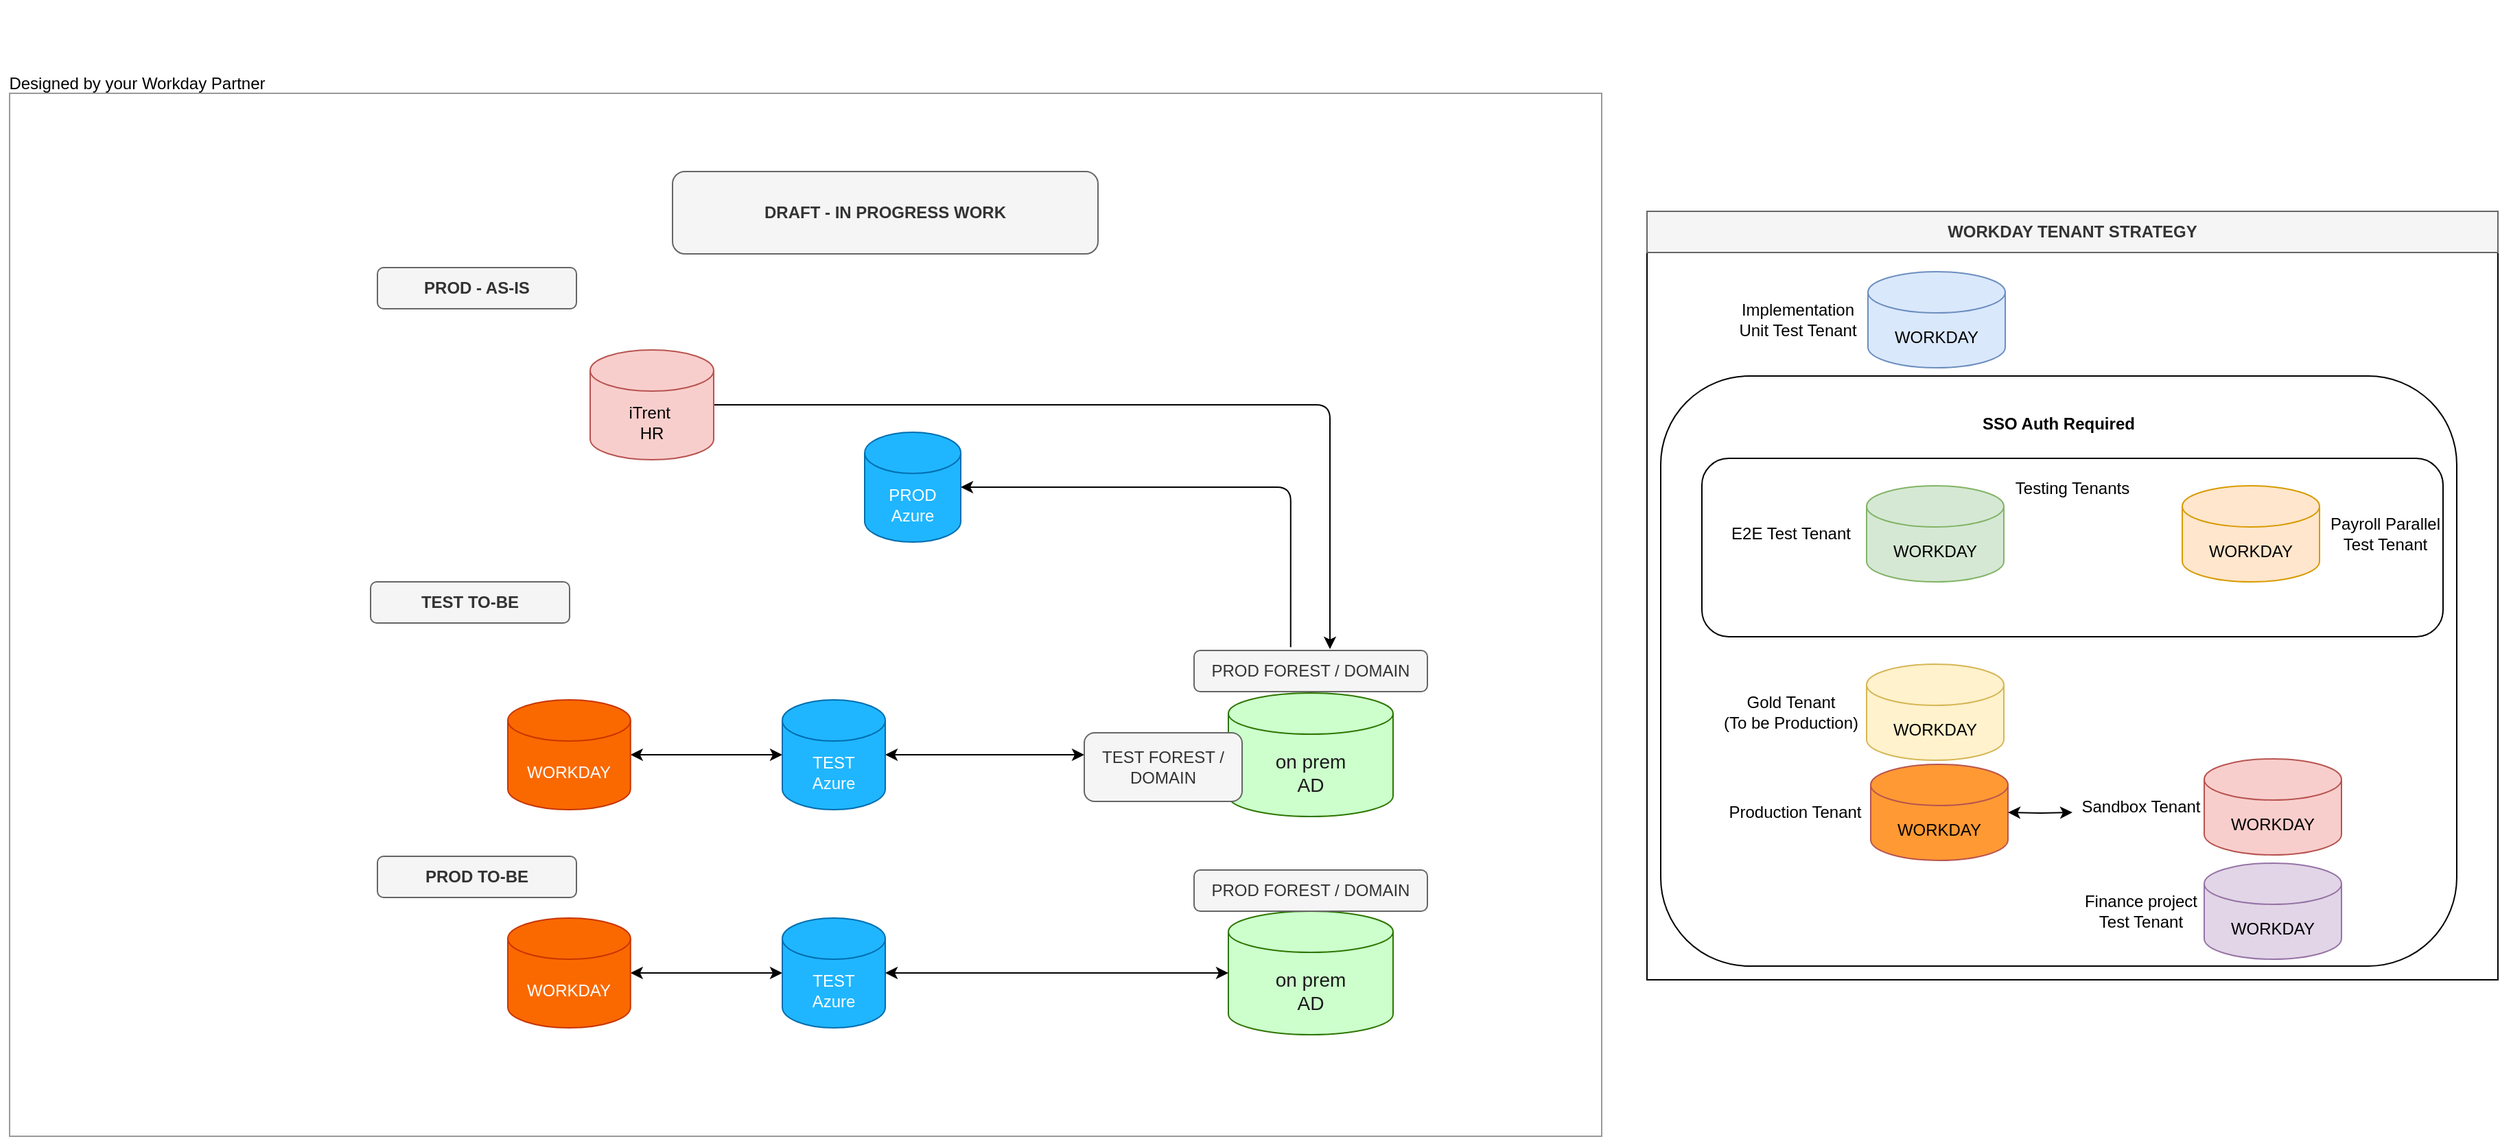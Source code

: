 <mxfile version="24.7.6">
  <diagram name="Page-1" id="qW4FM8de-haLVR3ZVpO4">
    <mxGraphModel dx="3612" dy="1029" grid="1" gridSize="10" guides="1" tooltips="1" connect="1" arrows="1" fold="1" page="1" pageScale="1" pageWidth="850" pageHeight="1100" math="0" shadow="0">
      <root>
        <mxCell id="0" />
        <mxCell id="1" parent="0" />
        <mxCell id="s1ins70xxQBHLW0Mm97k-34" value="Testing Tenants&lt;div&gt;&lt;br&gt;&lt;/div&gt;&lt;div&gt;&lt;br&gt;&lt;/div&gt;&lt;div&gt;&lt;br&gt;&lt;/div&gt;&lt;div&gt;&lt;br&gt;&lt;/div&gt;&lt;div&gt;&lt;br&gt;&lt;/div&gt;&lt;div&gt;&lt;br&gt;&lt;/div&gt;" style="rounded=1;whiteSpace=wrap;html=1;fillColor=none;" vertex="1" parent="1">
          <mxGeometry x="-80" y="681" width="540" height="149" as="geometry" />
        </mxCell>
        <mxCell id="s1ins70xxQBHLW0Mm97k-7" value="" style="rounded=0;whiteSpace=wrap;html=1;fillColor=none;" vertex="1" parent="1">
          <mxGeometry x="-120" y="380" width="620" height="530" as="geometry" />
        </mxCell>
        <mxCell id="glTwvj8LsIBbesMKPPo8-31" value="&lt;b&gt;SSO Auth Required&lt;/b&gt;&lt;div&gt;&lt;b&gt;&lt;br&gt;&lt;/b&gt;&lt;/div&gt;&lt;div&gt;&lt;b&gt;&lt;br&gt;&lt;/b&gt;&lt;/div&gt;&lt;div&gt;&lt;b&gt;&lt;br&gt;&lt;/b&gt;&lt;/div&gt;&lt;div&gt;&lt;b&gt;&lt;br&gt;&lt;/b&gt;&lt;/div&gt;&lt;div&gt;&lt;b&gt;&lt;br&gt;&lt;/b&gt;&lt;/div&gt;&lt;div&gt;&lt;b&gt;&lt;br&gt;&lt;/b&gt;&lt;/div&gt;&lt;div&gt;&lt;b&gt;&lt;br&gt;&lt;/b&gt;&lt;/div&gt;&lt;div&gt;&lt;b&gt;&lt;br&gt;&lt;/b&gt;&lt;/div&gt;&lt;div&gt;&lt;b&gt;&lt;br&gt;&lt;/b&gt;&lt;/div&gt;&lt;div&gt;&lt;b&gt;&lt;br&gt;&lt;/b&gt;&lt;/div&gt;&lt;div&gt;&lt;b&gt;&lt;br&gt;&lt;/b&gt;&lt;/div&gt;&lt;div&gt;&lt;b&gt;&lt;br&gt;&lt;/b&gt;&lt;/div&gt;&lt;div&gt;&lt;b&gt;&lt;br&gt;&lt;/b&gt;&lt;/div&gt;&lt;div&gt;&lt;b&gt;&lt;br&gt;&lt;/b&gt;&lt;/div&gt;&lt;div&gt;&lt;b&gt;&lt;br&gt;&lt;/b&gt;&lt;/div&gt;&lt;div&gt;&lt;b&gt;&lt;br&gt;&lt;/b&gt;&lt;/div&gt;&lt;div&gt;&lt;b&gt;&lt;br&gt;&lt;/b&gt;&lt;/div&gt;&lt;div&gt;&lt;b&gt;&lt;br&gt;&lt;/b&gt;&lt;/div&gt;&lt;div&gt;&lt;b&gt;&lt;br&gt;&lt;/b&gt;&lt;/div&gt;&lt;div&gt;&lt;b&gt;&lt;br&gt;&lt;/b&gt;&lt;/div&gt;&lt;div&gt;&lt;b&gt;&lt;br&gt;&lt;/b&gt;&lt;/div&gt;&lt;div&gt;&lt;b&gt;&lt;br&gt;&lt;/b&gt;&lt;/div&gt;&lt;div&gt;&lt;b&gt;&lt;br&gt;&lt;/b&gt;&lt;/div&gt;&lt;div&gt;&lt;b&gt;&lt;br&gt;&lt;/b&gt;&lt;/div&gt;&lt;div&gt;&lt;br&gt;&lt;/div&gt;" style="rounded=1;whiteSpace=wrap;html=1;" parent="1" vertex="1">
          <mxGeometry x="-110" y="470" width="580" height="430" as="geometry" />
        </mxCell>
        <mxCell id="glTwvj8LsIBbesMKPPo8-1" value="&lt;font color=&quot;#1a1a1a&quot; style=&quot;font-size: 14px;&quot;&gt;on prem&lt;/font&gt;&lt;div style=&quot;font-size: 14px;&quot;&gt;&lt;font color=&quot;#1a1a1a&quot;&gt;AD&lt;/font&gt;&lt;/div&gt;" style="shape=cylinder3;whiteSpace=wrap;html=1;boundedLbl=1;backgroundOutline=1;size=15;fillColor=#CCFFCC;fontColor=#ffffff;strokeColor=#2D7600;" parent="1" vertex="1">
          <mxGeometry x="-425" y="701" width="120" height="90" as="geometry" />
        </mxCell>
        <mxCell id="s1ins70xxQBHLW0Mm97k-14" value="" style="shape=image;verticalLabelPosition=bottom;labelBackgroundColor=default;verticalAlign=top;aspect=fixed;imageAspect=0;image=https://cdn.freelogovectors.net/wp-content/uploads/2020/09/kainos-logo.png;" vertex="1" parent="1">
          <mxGeometry x="-1290" y="210" width="140" height="32.2" as="geometry" />
        </mxCell>
        <mxCell id="s1ins70xxQBHLW0Mm97k-9" style="edgeStyle=orthogonalEdgeStyle;rounded=0;orthogonalLoop=1;jettySize=auto;html=1;startArrow=classic;startFill=1;" edge="1" parent="1" source="glTwvj8LsIBbesMKPPo8-2">
          <mxGeometry relative="1" as="geometry">
            <mxPoint x="-750" y="746" as="targetPoint" />
          </mxGeometry>
        </mxCell>
        <mxCell id="s1ins70xxQBHLW0Mm97k-15" value="Designed by your Workday Partner" style="text;html=1;align=center;verticalAlign=middle;whiteSpace=wrap;rounded=0;" vertex="1" parent="1">
          <mxGeometry x="-1320" y="242.0" width="200" height="30" as="geometry" />
        </mxCell>
        <mxCell id="glTwvj8LsIBbesMKPPo8-2" value="&lt;font color=&quot;#ffffff&quot;&gt;WORKDAY&lt;/font&gt;" style="shape=cylinder3;whiteSpace=wrap;html=1;boundedLbl=1;backgroundOutline=1;size=15;fillColor=#fa6800;fontColor=#000000;strokeColor=#C73500;" parent="1" vertex="1">
          <mxGeometry x="-950" y="706" width="89.38" height="80" as="geometry" />
        </mxCell>
        <mxCell id="s1ins70xxQBHLW0Mm97k-16" style="edgeStyle=orthogonalEdgeStyle;rounded=0;orthogonalLoop=1;jettySize=auto;html=1;startArrow=classic;startFill=1;" edge="1" parent="1" source="glTwvj8LsIBbesMKPPo8-15">
          <mxGeometry relative="1" as="geometry">
            <mxPoint x="-530" y="746" as="targetPoint" />
          </mxGeometry>
        </mxCell>
        <mxCell id="glTwvj8LsIBbesMKPPo8-4" style="edgeStyle=orthogonalEdgeStyle;rounded=1;orthogonalLoop=1;jettySize=auto;html=1;startArrow=classic;startFill=1;endArrow=none;endFill=0;curved=0;entryX=0.414;entryY=-0.081;entryDx=0;entryDy=0;entryPerimeter=0;" parent="1" source="glTwvj8LsIBbesMKPPo8-3" target="glTwvj8LsIBbesMKPPo8-13" edge="1">
          <mxGeometry relative="1" as="geometry">
            <Array as="points">
              <mxPoint x="-380" y="551" />
            </Array>
            <mxPoint x="-430" y="670" as="targetPoint" />
          </mxGeometry>
        </mxCell>
        <mxCell id="s1ins70xxQBHLW0Mm97k-17" value="PROD TO-BE" style="text;html=1;align=center;verticalAlign=middle;whiteSpace=wrap;rounded=1;fontStyle=1;fillColor=#f5f5f5;fontColor=#333333;strokeColor=#666666;" vertex="1" parent="1">
          <mxGeometry x="-1045" y="820" width="145" height="30" as="geometry" />
        </mxCell>
        <mxCell id="glTwvj8LsIBbesMKPPo8-3" value="&lt;div&gt;PROD&lt;/div&gt;Azure" style="shape=cylinder3;whiteSpace=wrap;html=1;boundedLbl=1;backgroundOutline=1;size=15;strokeColor=#006EAF;align=center;verticalAlign=middle;fontFamily=Helvetica;fontSize=12;fontColor=#ffffff;fillColor=#1FB6FF;" parent="1" vertex="1">
          <mxGeometry x="-690" y="511" width="70" height="80" as="geometry" />
        </mxCell>
        <mxCell id="s1ins70xxQBHLW0Mm97k-18" value="&lt;font color=&quot;#1a1a1a&quot; style=&quot;font-size: 14px;&quot;&gt;on prem&lt;/font&gt;&lt;div style=&quot;font-size: 14px;&quot;&gt;&lt;font color=&quot;#1a1a1a&quot;&gt;AD&lt;/font&gt;&lt;/div&gt;" style="shape=cylinder3;whiteSpace=wrap;html=1;boundedLbl=1;backgroundOutline=1;size=15;fillColor=#CCFFCC;fontColor=#ffffff;strokeColor=#2D7600;" vertex="1" parent="1">
          <mxGeometry x="-425" y="860" width="120" height="90" as="geometry" />
        </mxCell>
        <mxCell id="glTwvj8LsIBbesMKPPo8-7" style="edgeStyle=orthogonalEdgeStyle;rounded=1;orthogonalLoop=1;jettySize=auto;html=1;curved=0;" parent="1" source="glTwvj8LsIBbesMKPPo8-8" edge="1">
          <mxGeometry relative="1" as="geometry">
            <mxPoint x="-351" y="669" as="targetPoint" />
            <mxPoint x="-812" y="591" as="sourcePoint" />
            <Array as="points">
              <mxPoint x="-351" y="491" />
            </Array>
          </mxGeometry>
        </mxCell>
        <mxCell id="s1ins70xxQBHLW0Mm97k-19" style="edgeStyle=orthogonalEdgeStyle;rounded=0;orthogonalLoop=1;jettySize=auto;html=1;startArrow=classic;startFill=1;" edge="1" parent="1" source="s1ins70xxQBHLW0Mm97k-20">
          <mxGeometry relative="1" as="geometry">
            <mxPoint x="-750" y="905" as="targetPoint" />
          </mxGeometry>
        </mxCell>
        <mxCell id="glTwvj8LsIBbesMKPPo8-8" value="iTrent&amp;nbsp;&lt;div&gt;HR&lt;/div&gt;" style="shape=cylinder3;whiteSpace=wrap;html=1;boundedLbl=1;backgroundOutline=1;size=15;fillColor=#f8cecc;strokeColor=#b85450;" parent="1" vertex="1">
          <mxGeometry x="-890" y="451" width="90" height="80" as="geometry" />
        </mxCell>
        <mxCell id="s1ins70xxQBHLW0Mm97k-20" value="&lt;font color=&quot;#ffffff&quot;&gt;WORKDAY&lt;/font&gt;" style="shape=cylinder3;whiteSpace=wrap;html=1;boundedLbl=1;backgroundOutline=1;size=15;fillColor=#fa6800;fontColor=#000000;strokeColor=#C73500;" vertex="1" parent="1">
          <mxGeometry x="-950" y="865" width="89.38" height="80" as="geometry" />
        </mxCell>
        <mxCell id="glTwvj8LsIBbesMKPPo8-11" value="PROD - AS-IS" style="text;html=1;align=center;verticalAlign=middle;whiteSpace=wrap;rounded=1;fontStyle=1;fillColor=#f5f5f5;fontColor=#333333;strokeColor=#666666;" parent="1" vertex="1">
          <mxGeometry x="-1045" y="391" width="145" height="30" as="geometry" />
        </mxCell>
        <mxCell id="s1ins70xxQBHLW0Mm97k-21" value="&lt;div&gt;TEST&lt;/div&gt;Azure" style="shape=cylinder3;whiteSpace=wrap;html=1;boundedLbl=1;backgroundOutline=1;size=15;fillColor=#1FB6FF;fontColor=#ffffff;strokeColor=#006EAF;" vertex="1" parent="1">
          <mxGeometry x="-750" y="865" width="75" height="80" as="geometry" />
        </mxCell>
        <mxCell id="glTwvj8LsIBbesMKPPo8-13" value="PROD FOREST / DOMAIN" style="text;html=1;align=center;verticalAlign=middle;whiteSpace=wrap;rounded=1;fillColor=#f5f5f5;fontColor=#333333;strokeColor=#666666;" parent="1" vertex="1">
          <mxGeometry x="-450" y="670" width="170" height="30" as="geometry" />
        </mxCell>
        <mxCell id="s1ins70xxQBHLW0Mm97k-22" style="edgeStyle=orthogonalEdgeStyle;rounded=0;orthogonalLoop=1;jettySize=auto;html=1;entryX=0;entryY=0.5;entryDx=0;entryDy=0;entryPerimeter=0;startArrow=classic;startFill=1;" edge="1" parent="1" source="s1ins70xxQBHLW0Mm97k-21" target="s1ins70xxQBHLW0Mm97k-18">
          <mxGeometry relative="1" as="geometry" />
        </mxCell>
        <mxCell id="glTwvj8LsIBbesMKPPo8-15" value="&lt;div&gt;TEST&lt;/div&gt;Azure" style="shape=cylinder3;whiteSpace=wrap;html=1;boundedLbl=1;backgroundOutline=1;size=15;fillColor=#1FB6FF;fontColor=#ffffff;strokeColor=#006EAF;" parent="1" vertex="1">
          <mxGeometry x="-750" y="706" width="75" height="80" as="geometry" />
        </mxCell>
        <mxCell id="s1ins70xxQBHLW0Mm97k-23" value="PROD FOREST / DOMAIN" style="text;html=1;align=center;verticalAlign=middle;whiteSpace=wrap;rounded=1;fillColor=#f5f5f5;fontColor=#333333;strokeColor=#666666;" vertex="1" parent="1">
          <mxGeometry x="-450" y="830" width="170" height="30" as="geometry" />
        </mxCell>
        <mxCell id="glTwvj8LsIBbesMKPPo8-18" value="WORKDAY" style="shape=cylinder3;whiteSpace=wrap;html=1;boundedLbl=1;backgroundOutline=1;size=15;fillColor=#dae8fc;strokeColor=#6c8ebf;" parent="1" vertex="1">
          <mxGeometry x="41" y="394" width="100" height="70" as="geometry" />
        </mxCell>
        <mxCell id="s1ins70xxQBHLW0Mm97k-24" value="TEST FOREST / DOMAIN" style="text;html=1;align=center;verticalAlign=middle;whiteSpace=wrap;rounded=1;fillColor=#f5f5f5;fontColor=#333333;strokeColor=#666666;" vertex="1" parent="1">
          <mxGeometry x="-530" y="730" width="115" height="50" as="geometry" />
        </mxCell>
        <mxCell id="glTwvj8LsIBbesMKPPo8-19" value="WORKDAY TENANT STRATEGY" style="text;html=1;align=center;verticalAlign=middle;whiteSpace=wrap;rounded=0;fontStyle=1;fillColor=#f5f5f5;fontColor=#333333;strokeColor=#666666;" parent="1" vertex="1">
          <mxGeometry x="-120" y="350" width="620" height="30" as="geometry" />
        </mxCell>
        <mxCell id="s1ins70xxQBHLW0Mm97k-26" value="" style="rounded=0;whiteSpace=wrap;html=1;fillColor=none;strokeColor=#999999;" vertex="1" parent="1">
          <mxGeometry x="-1313" y="264" width="1160" height="760" as="geometry" />
        </mxCell>
        <mxCell id="glTwvj8LsIBbesMKPPo8-20" value="Implementation&lt;div&gt;Unit Test Tenant&lt;/div&gt;" style="text;html=1;align=center;verticalAlign=middle;whiteSpace=wrap;rounded=0;" parent="1" vertex="1">
          <mxGeometry x="-65" y="414" width="110" height="30" as="geometry" />
        </mxCell>
        <mxCell id="s1ins70xxQBHLW0Mm97k-27" value="WORKDAY" style="shape=cylinder3;whiteSpace=wrap;html=1;boundedLbl=1;backgroundOutline=1;size=15;fillColor=#ffe6cc;strokeColor=#d79b00;" vertex="1" parent="1">
          <mxGeometry x="270" y="550" width="100" height="70" as="geometry" />
        </mxCell>
        <mxCell id="glTwvj8LsIBbesMKPPo8-21" value="WORKDAY" style="shape=cylinder3;whiteSpace=wrap;html=1;boundedLbl=1;backgroundOutline=1;size=15;fillColor=#d5e8d4;strokeColor=#82b366;" parent="1" vertex="1">
          <mxGeometry x="40" y="550" width="100" height="70" as="geometry" />
        </mxCell>
        <mxCell id="s1ins70xxQBHLW0Mm97k-28" value="Payroll Parallel Test Tenant" style="text;html=1;align=center;verticalAlign=middle;whiteSpace=wrap;rounded=0;" vertex="1" parent="1">
          <mxGeometry x="376" y="570" width="84" height="30" as="geometry" />
        </mxCell>
        <mxCell id="glTwvj8LsIBbesMKPPo8-22" value="E2E Test Tenant" style="text;html=1;align=center;verticalAlign=middle;whiteSpace=wrap;rounded=0;" parent="1" vertex="1">
          <mxGeometry x="-70" y="570" width="110" height="30" as="geometry" />
        </mxCell>
        <mxCell id="glTwvj8LsIBbesMKPPo8-23" value="WORKDAY" style="shape=cylinder3;whiteSpace=wrap;html=1;boundedLbl=1;backgroundOutline=1;size=15;fillColor=#fff2cc;strokeColor=#d6b656;" parent="1" vertex="1">
          <mxGeometry x="40" y="680" width="100" height="70" as="geometry" />
        </mxCell>
        <mxCell id="glTwvj8LsIBbesMKPPo8-24" value="Gold Tenant&lt;div&gt;(To be Production)&lt;/div&gt;" style="text;html=1;align=center;verticalAlign=middle;whiteSpace=wrap;rounded=0;" parent="1" vertex="1">
          <mxGeometry x="-70" y="700" width="110" height="30" as="geometry" />
        </mxCell>
        <mxCell id="glTwvj8LsIBbesMKPPo8-25" value="WORKDAY" style="shape=cylinder3;whiteSpace=wrap;html=1;boundedLbl=1;backgroundOutline=1;size=15;fillColor=#FF9933;strokeColor=#b85450;" parent="1" vertex="1">
          <mxGeometry x="43" y="753" width="100" height="70" as="geometry" />
        </mxCell>
        <mxCell id="glTwvj8LsIBbesMKPPo8-26" value="Production Tenant" style="text;html=1;align=center;verticalAlign=middle;whiteSpace=wrap;rounded=0;" parent="1" vertex="1">
          <mxGeometry x="-67" y="773" width="110" height="30" as="geometry" />
        </mxCell>
        <mxCell id="glTwvj8LsIBbesMKPPo8-27" value="WORKDAY" style="shape=cylinder3;whiteSpace=wrap;html=1;boundedLbl=1;backgroundOutline=1;size=15;fillColor=#f8cecc;strokeColor=#b85450;" parent="1" vertex="1">
          <mxGeometry x="286" y="749" width="100" height="70" as="geometry" />
        </mxCell>
        <mxCell id="glTwvj8LsIBbesMKPPo8-28" value="Sandbox Tenant" style="text;html=1;align=center;verticalAlign=middle;whiteSpace=wrap;rounded=0;" parent="1" vertex="1">
          <mxGeometry x="185" y="769" width="110" height="30" as="geometry" />
        </mxCell>
        <mxCell id="glTwvj8LsIBbesMKPPo8-29" value="WORKDAY" style="shape=cylinder3;whiteSpace=wrap;html=1;boundedLbl=1;backgroundOutline=1;size=15;fillColor=#e1d5e7;strokeColor=#9673a6;" parent="1" vertex="1">
          <mxGeometry x="286" y="825" width="100" height="70" as="geometry" />
        </mxCell>
        <mxCell id="glTwvj8LsIBbesMKPPo8-30" value="Finance project&lt;div&gt;Test Tenant&lt;/div&gt;" style="text;html=1;align=center;verticalAlign=middle;whiteSpace=wrap;rounded=0;" parent="1" vertex="1">
          <mxGeometry x="185" y="845" width="110" height="30" as="geometry" />
        </mxCell>
        <mxCell id="s1ins70xxQBHLW0Mm97k-1" value="DRAFT - IN PROGRESS WORK" style="rounded=1;whiteSpace=wrap;html=1;fontStyle=1;fillColor=#f5f5f5;fontColor=#333333;strokeColor=#666666;" vertex="1" parent="1">
          <mxGeometry x="-830" y="321" width="310" height="60" as="geometry" />
        </mxCell>
        <mxCell id="s1ins70xxQBHLW0Mm97k-2" value="" style="shape=image;verticalLabelPosition=bottom;labelBackgroundColor=default;verticalAlign=top;aspect=fixed;imageAspect=0;image=https://www.syrinix.com/wp-content/uploads/2021/12/rsz_1south-east-water-logo.jpg;" vertex="1" parent="1">
          <mxGeometry x="-350" y="196.26" width="155" height="75.74" as="geometry" />
        </mxCell>
        <mxCell id="s1ins70xxQBHLW0Mm97k-4" value="" style="shape=image;verticalLabelPosition=bottom;labelBackgroundColor=default;verticalAlign=top;aspect=fixed;imageAspect=0;image=https://upload.wikimedia.org/wikipedia/commons/3/3b/Workday_Logo.png;" vertex="1" parent="1">
          <mxGeometry x="-790" y="210" width="128.76" height="50" as="geometry" />
        </mxCell>
        <mxCell id="s1ins70xxQBHLW0Mm97k-11" value="TEST TO-BE" style="text;html=1;align=center;verticalAlign=middle;whiteSpace=wrap;rounded=1;fontStyle=1;fillColor=#f5f5f5;fontColor=#333333;strokeColor=#666666;" vertex="1" parent="1">
          <mxGeometry x="-1050" y="620" width="145" height="30" as="geometry" />
        </mxCell>
        <mxCell id="s1ins70xxQBHLW0Mm97k-33" value="Testing Tenants&lt;div&gt;&lt;br&gt;&lt;/div&gt;&lt;div&gt;&lt;br&gt;&lt;/div&gt;&lt;div&gt;&lt;br&gt;&lt;/div&gt;&lt;div&gt;&lt;br&gt;&lt;/div&gt;&lt;div&gt;&lt;br&gt;&lt;/div&gt;&lt;div&gt;&lt;br&gt;&lt;/div&gt;" style="rounded=1;whiteSpace=wrap;html=1;fillColor=none;" vertex="1" parent="1">
          <mxGeometry x="-80" y="530" width="540" height="130" as="geometry" />
        </mxCell>
        <mxCell id="s1ins70xxQBHLW0Mm97k-37" style="edgeStyle=orthogonalEdgeStyle;rounded=0;orthogonalLoop=1;jettySize=auto;html=1;entryX=1;entryY=0.5;entryDx=0;entryDy=0;entryPerimeter=0;startArrow=classic;startFill=1;" edge="1" parent="1" target="glTwvj8LsIBbesMKPPo8-25">
          <mxGeometry relative="1" as="geometry">
            <mxPoint x="190" y="788" as="sourcePoint" />
          </mxGeometry>
        </mxCell>
      </root>
    </mxGraphModel>
  </diagram>
</mxfile>

